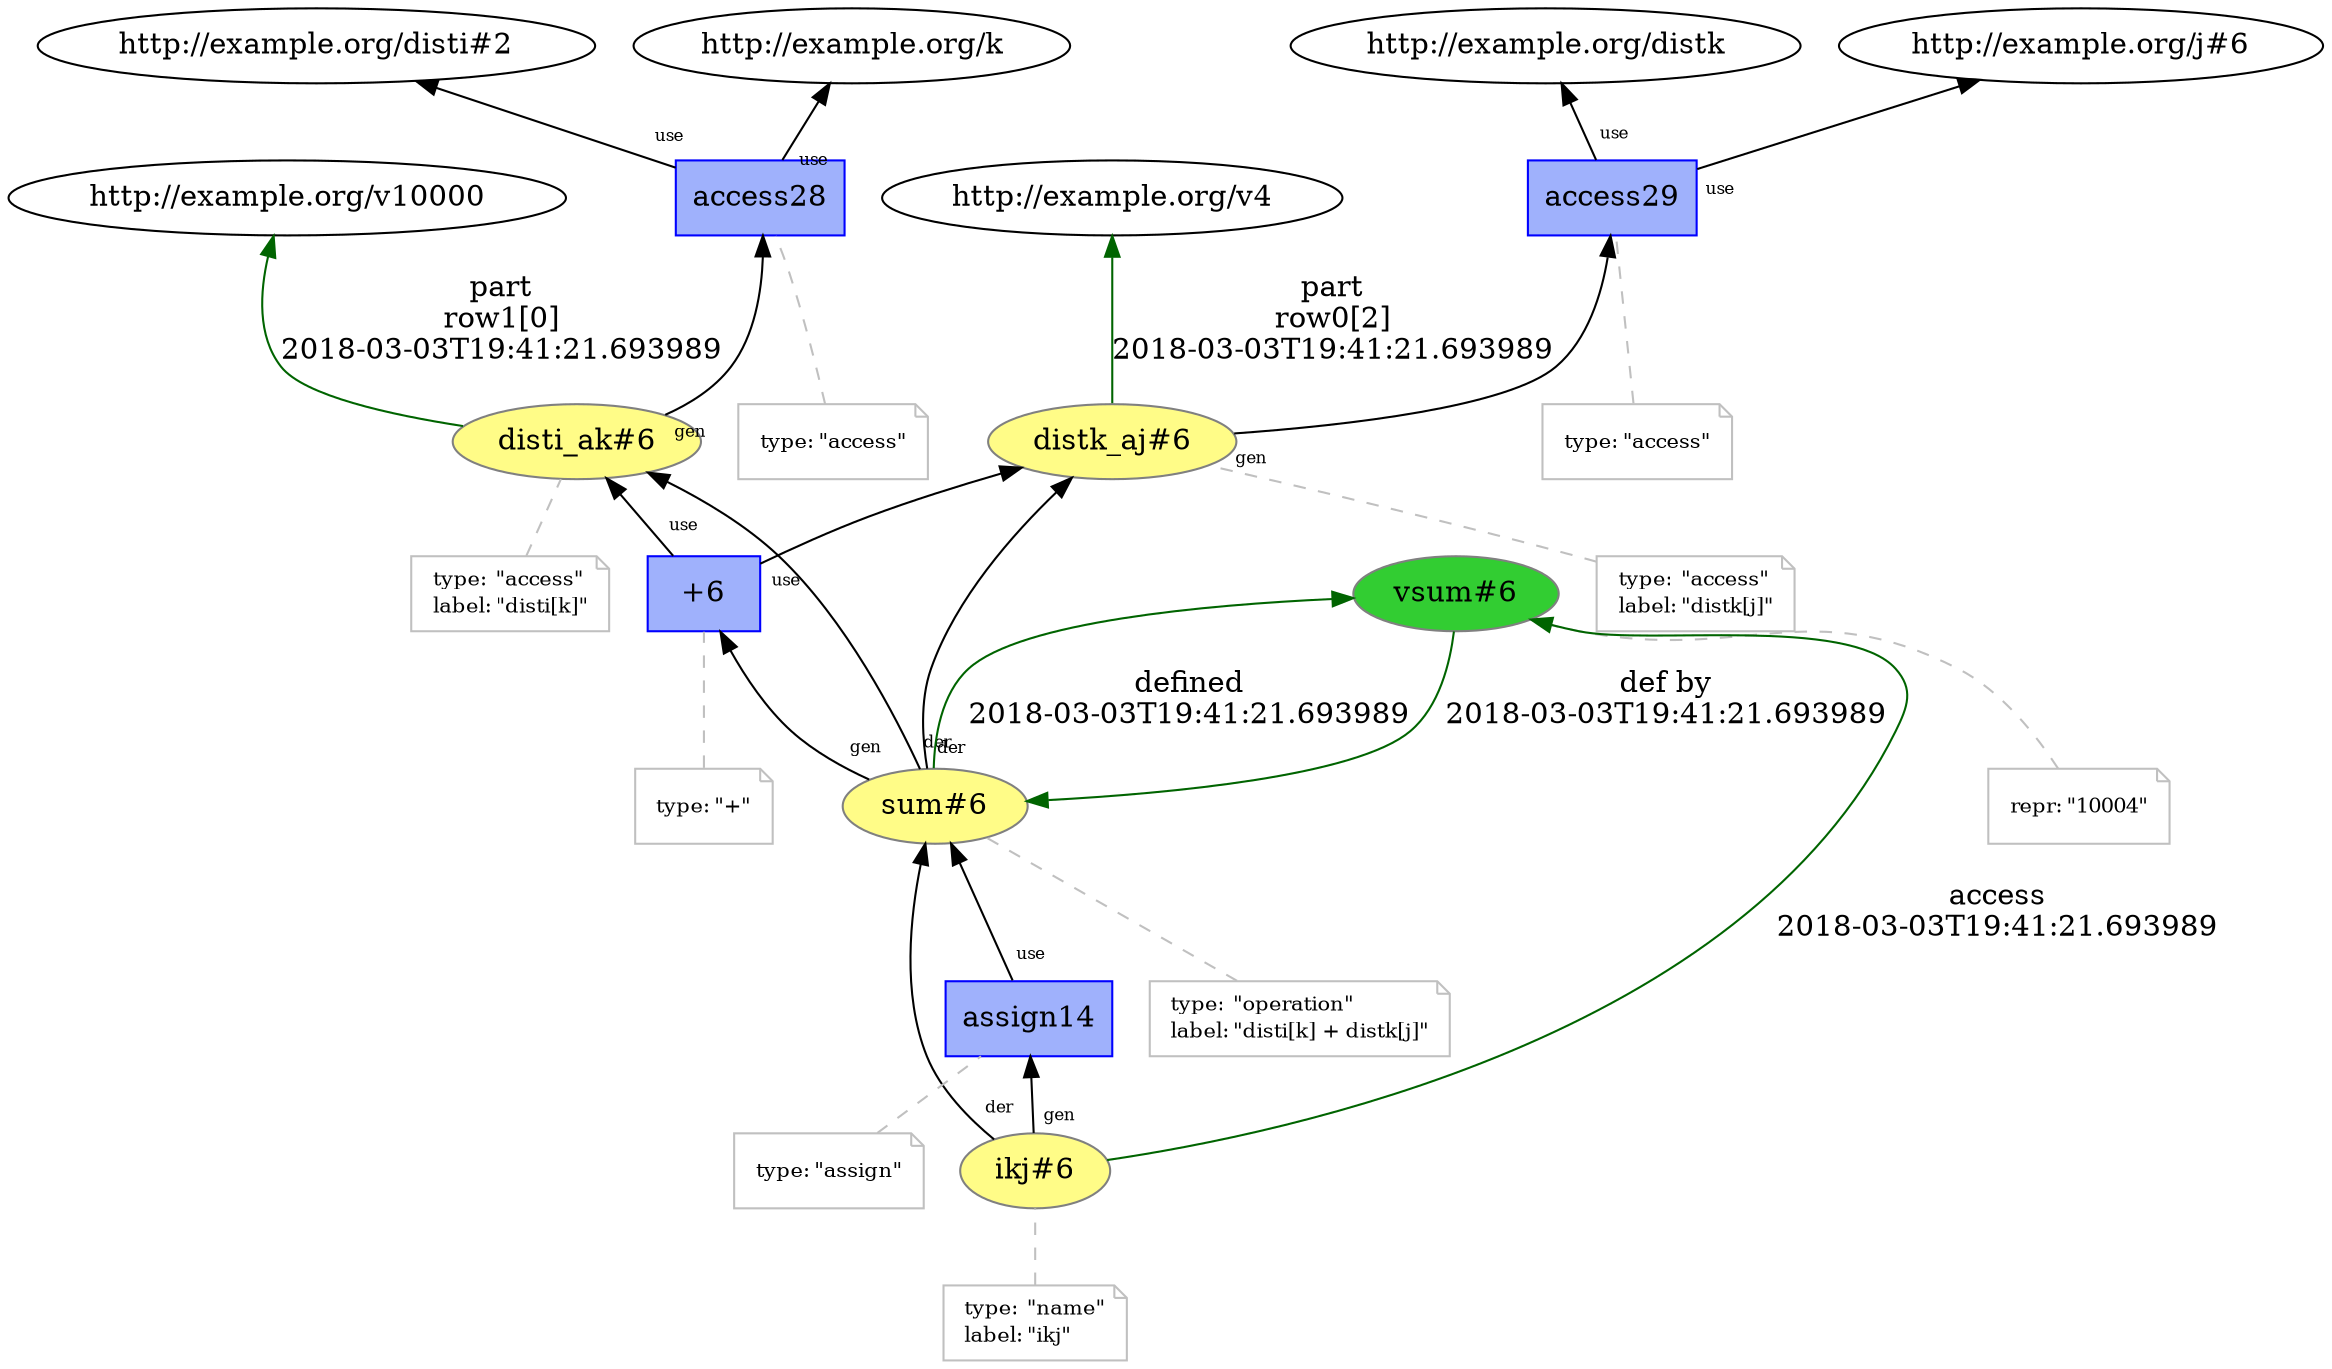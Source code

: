 digraph "PROV" { size="16,12"; rankdir="BT";
"http://example.org/disti_ak#6" [fillcolor="#FFFC87",color="#808080",style="filled",label="disti_ak#6",URL="http://example.org/disti_ak#6"]
"-attrs0" [color="gray",shape="note",fontsize="10",fontcolor="black",label=<<TABLE cellpadding="0" border="0">
	<TR>
	    <TD align="left">type:</TD>
	    <TD align="left">&quot;access&quot;</TD>
	</TR>
	<TR>
	    <TD align="left">label:</TD>
	    <TD align="left">&quot;disti[k]&quot;</TD>
	</TR>
</TABLE>>]
"-attrs0" -> "http://example.org/disti_ak#6" [color="gray",style="dashed",arrowhead="none"]
"http://example.org/disti_ak#6" -> "http://example.org/v10000" [labelfontsize="8",labeldistance="1.5",color="darkgreen",labelangle="60.0",rotation="20",label="part
row1[0]
2018-03-03T19:41:21.693989"]
"http://example.org/access28" [fillcolor="#9FB1FC",color="#0000FF",shape="polygon",sides="4",style="filled",label="access28",URL="http://example.org/access28"]
"-attrs1" [color="gray",shape="note",fontsize="10",fontcolor="black",label=<<TABLE cellpadding="0" border="0">
	<TR>
	    <TD align="left">type:</TD>
	    <TD align="left">&quot;access&quot;</TD>
	</TR>
</TABLE>>]
"-attrs1" -> "http://example.org/access28" [color="gray",style="dashed",arrowhead="none"]
"http://example.org/access28" -> "http://example.org/disti#2" [labelfontsize="8",labeldistance="1.5",labelangle="60.0",rotation="20",taillabel="use"]
"http://example.org/access28" -> "http://example.org/k" [labelfontsize="8",labeldistance="1.5",labelangle="60.0",rotation="20",taillabel="use"]
"http://example.org/disti_ak#6" -> "http://example.org/access28" [labelfontsize="8",labeldistance="1.5",labelangle="60.0",rotation="20",taillabel="gen"]
"http://example.org/distk_aj#6" [fillcolor="#FFFC87",color="#808080",style="filled",label="distk_aj#6",URL="http://example.org/distk_aj#6"]
"-attrs2" [color="gray",shape="note",fontsize="10",fontcolor="black",label=<<TABLE cellpadding="0" border="0">
	<TR>
	    <TD align="left">type:</TD>
	    <TD align="left">&quot;access&quot;</TD>
	</TR>
	<TR>
	    <TD align="left">label:</TD>
	    <TD align="left">&quot;distk[j]&quot;</TD>
	</TR>
</TABLE>>]
"-attrs2" -> "http://example.org/distk_aj#6" [color="gray",style="dashed",arrowhead="none"]
"http://example.org/distk_aj#6" -> "http://example.org/v4" [labelfontsize="8",labeldistance="1.5",color="darkgreen",labelangle="60.0",rotation="20",label="part
row0[2]
2018-03-03T19:41:21.693989"]
"http://example.org/access29" [fillcolor="#9FB1FC",color="#0000FF",shape="polygon",sides="4",style="filled",label="access29",URL="http://example.org/access29"]
"-attrs3" [color="gray",shape="note",fontsize="10",fontcolor="black",label=<<TABLE cellpadding="0" border="0">
	<TR>
	    <TD align="left">type:</TD>
	    <TD align="left">&quot;access&quot;</TD>
	</TR>
</TABLE>>]
"-attrs3" -> "http://example.org/access29" [color="gray",style="dashed",arrowhead="none"]
"http://example.org/access29" -> "http://example.org/distk" [labelfontsize="8",labeldistance="1.5",labelangle="60.0",rotation="20",taillabel="use"]
"http://example.org/access29" -> "http://example.org/j#6" [labelfontsize="8",labeldistance="1.5",labelangle="60.0",rotation="20",taillabel="use"]
"http://example.org/distk_aj#6" -> "http://example.org/access29" [labelfontsize="8",labeldistance="1.5",labelangle="60.0",rotation="20",taillabel="gen"]
"http://example.org/sum#6" [fillcolor="#FFFC87",color="#808080",style="filled",label="sum#6",URL="http://example.org/sum#6"]
"-attrs4" [color="gray",shape="note",fontsize="10",fontcolor="black",label=<<TABLE cellpadding="0" border="0">
	<TR>
	    <TD align="left">type:</TD>
	    <TD align="left">&quot;operation&quot;</TD>
	</TR>
	<TR>
	    <TD align="left">label:</TD>
	    <TD align="left">&quot;disti[k] + distk[j]&quot;</TD>
	</TR>
</TABLE>>]
"-attrs4" -> "http://example.org/sum#6" [color="gray",style="dashed",arrowhead="none"]
"http://example.org/vsum#6" [fillcolor="#32CD32",color="#808080",style="filled",label="vsum#6",URL="http://example.org/vsum#6"]
"-attrs5" [color="gray",shape="note",fontsize="10",fontcolor="black",label=<<TABLE cellpadding="0" border="0">
	<TR>
	    <TD align="left">repr:</TD>
	    <TD align="left">&quot;10004&quot;</TD>
	</TR>
</TABLE>>]
"-attrs5" -> "http://example.org/vsum#6" [color="gray",style="dashed",arrowhead="none"]
"http://example.org/sum#6" -> "http://example.org/vsum#6" [labelfontsize="8",labeldistance="1.5",color="darkgreen",labelangle="60.0",rotation="20",label="defined
2018-03-03T19:41:21.693989"]
"http://example.org/vsum#6" -> "http://example.org/sum#6" [labelfontsize="8",labeldistance="1.5",color="darkgreen",labelangle="60.0",rotation="20",label="def by
2018-03-03T19:41:21.693989"]
"http://example.org/+6" [fillcolor="#9FB1FC",color="#0000FF",shape="polygon",sides="4",style="filled",label="+6",URL="http://example.org/+6"]
"-attrs6" [color="gray",shape="note",fontsize="10",fontcolor="black",label=<<TABLE cellpadding="0" border="0">
	<TR>
	    <TD align="left">type:</TD>
	    <TD align="left">&quot;+&quot;</TD>
	</TR>
</TABLE>>]
"-attrs6" -> "http://example.org/+6" [color="gray",style="dashed",arrowhead="none"]
"http://example.org/+6" -> "http://example.org/disti_ak#6" [labelfontsize="8",labeldistance="1.5",labelangle="60.0",rotation="20",taillabel="use"]
"http://example.org/sum#6" -> "http://example.org/disti_ak#6" [labelfontsize="8",labeldistance="1.5",labelangle="60.0",rotation="20",taillabel="der"]
"http://example.org/+6" -> "http://example.org/distk_aj#6" [labelfontsize="8",labeldistance="1.5",labelangle="60.0",rotation="20",taillabel="use"]
"http://example.org/sum#6" -> "http://example.org/distk_aj#6" [labelfontsize="8",labeldistance="1.5",labelangle="60.0",rotation="20",taillabel="der"]
"http://example.org/sum#6" -> "http://example.org/+6" [labelfontsize="8",labeldistance="1.5",labelangle="60.0",rotation="20",taillabel="gen"]
"http://example.org/ikj#6" [fillcolor="#FFFC87",color="#808080",style="filled",label="ikj#6",URL="http://example.org/ikj#6"]
"-attrs7" [color="gray",shape="note",fontsize="10",fontcolor="black",label=<<TABLE cellpadding="0" border="0">
	<TR>
	    <TD align="left">type:</TD>
	    <TD align="left">&quot;name&quot;</TD>
	</TR>
	<TR>
	    <TD align="left">label:</TD>
	    <TD align="left">&quot;ikj&quot;</TD>
	</TR>
</TABLE>>]
"-attrs7" -> "http://example.org/ikj#6" [color="gray",style="dashed",arrowhead="none"]
"http://example.org/ikj#6" -> "http://example.org/vsum#6" [labelfontsize="8",labeldistance="1.5",color="darkgreen",labelangle="60.0",rotation="20",label="access
2018-03-03T19:41:21.693989"]
"http://example.org/assign14" [fillcolor="#9FB1FC",color="#0000FF",shape="polygon",sides="4",style="filled",label="assign14",URL="http://example.org/assign14"]
"-attrs8" [color="gray",shape="note",fontsize="10",fontcolor="black",label=<<TABLE cellpadding="0" border="0">
	<TR>
	    <TD align="left">type:</TD>
	    <TD align="left">&quot;assign&quot;</TD>
	</TR>
</TABLE>>]
"-attrs8" -> "http://example.org/assign14" [color="gray",style="dashed",arrowhead="none"]
"http://example.org/assign14" -> "http://example.org/sum#6" [labelfontsize="8",labeldistance="1.5",labelangle="60.0",rotation="20",taillabel="use"]
"http://example.org/ikj#6" -> "http://example.org/sum#6" [labelfontsize="8",labeldistance="1.5",labelangle="60.0",rotation="20",taillabel="der"]
"http://example.org/ikj#6" -> "http://example.org/assign14" [labelfontsize="8",labeldistance="1.5",labelangle="60.0",rotation="20",taillabel="gen"]
}